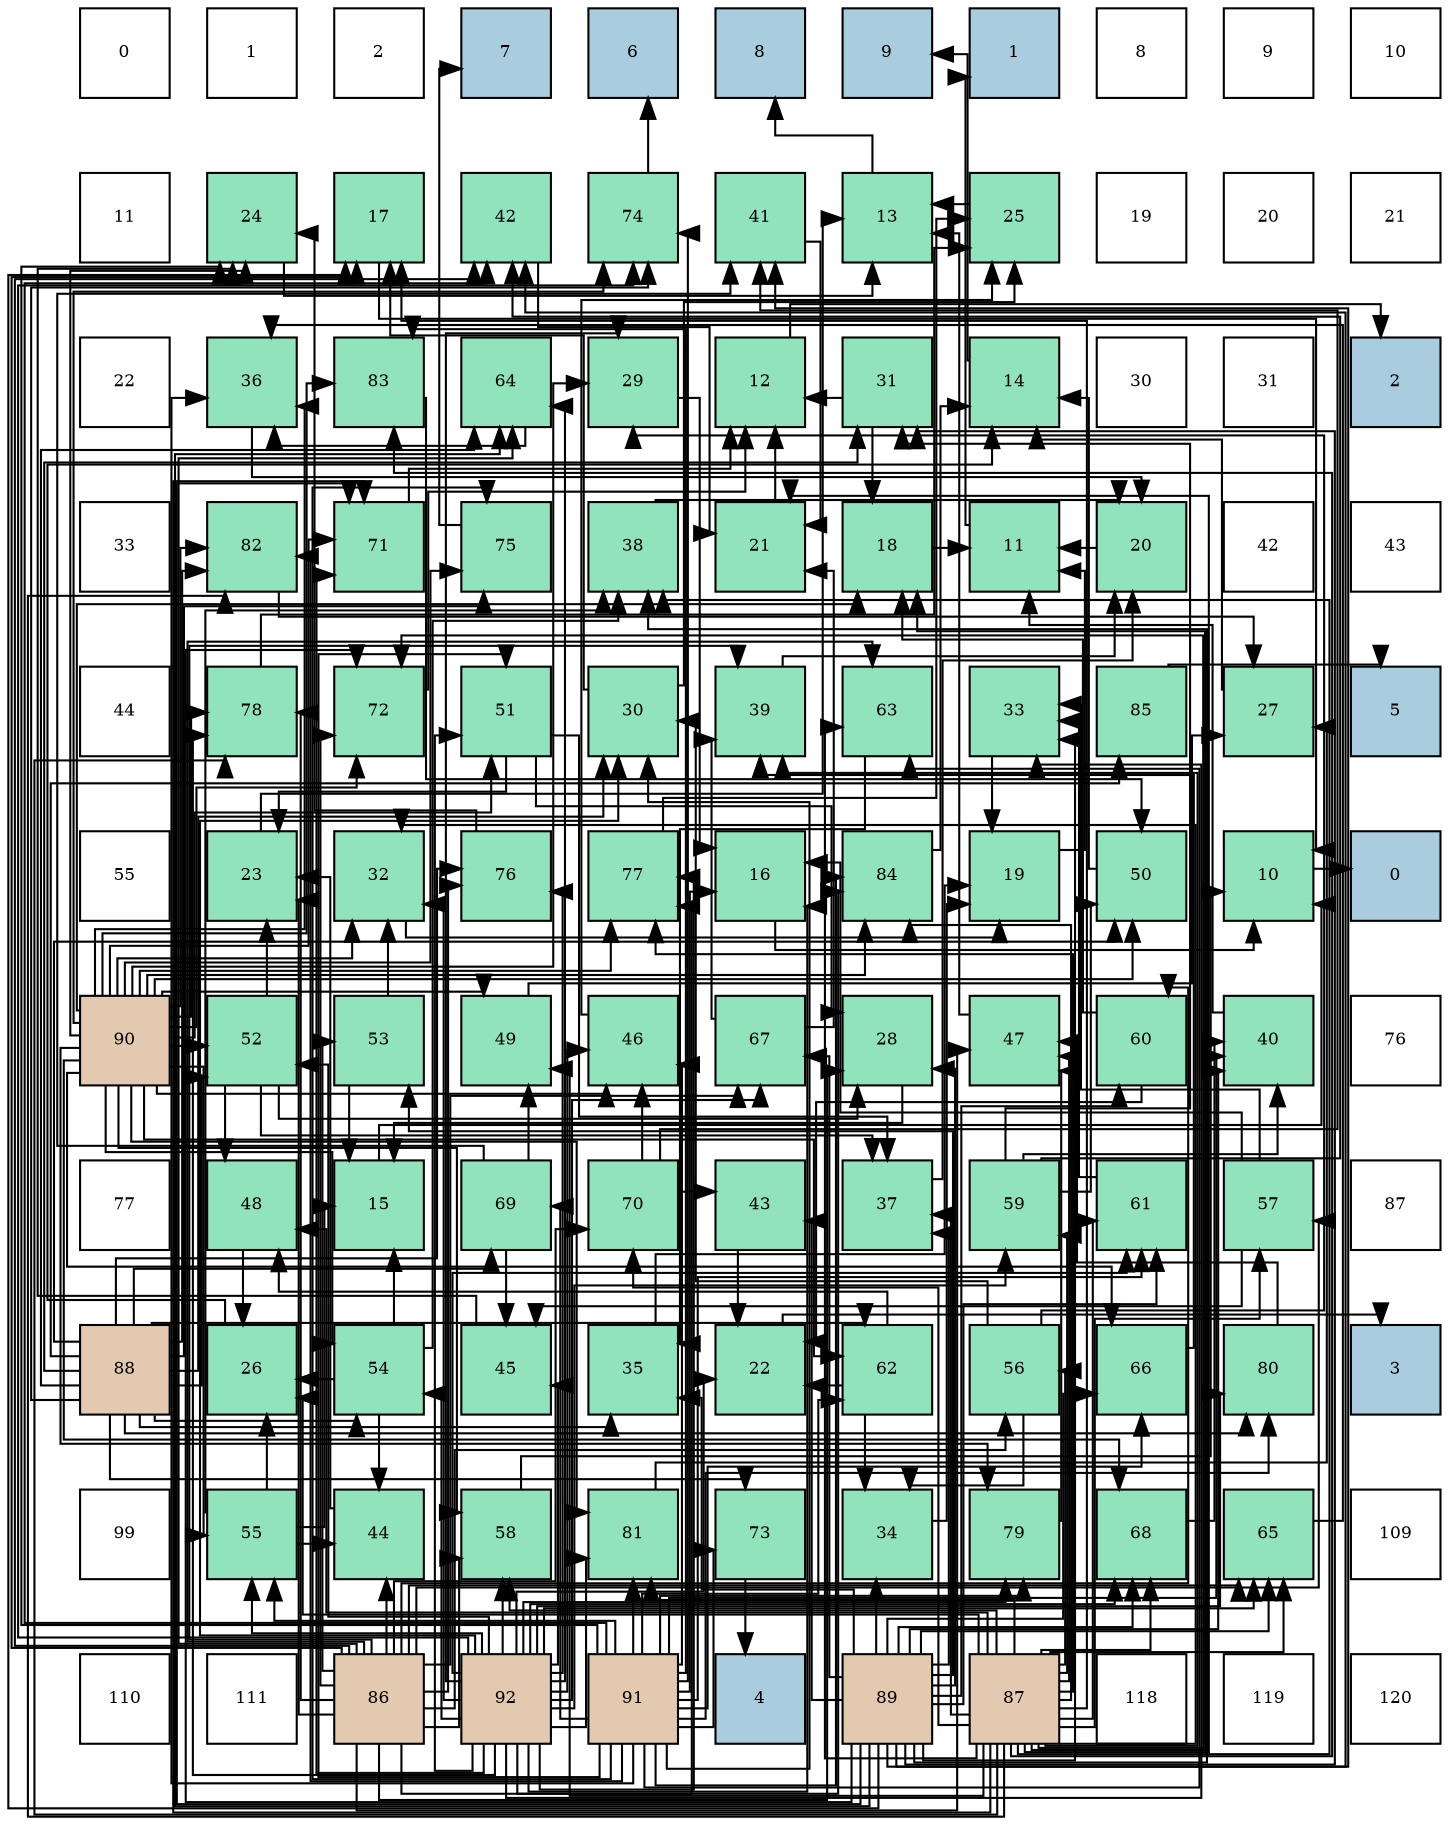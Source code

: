 digraph layout{
 rankdir=TB;
 splines=ortho;
 node [style=filled shape=square fixedsize=true width=0.6];
0[label="0", fontsize=8, fillcolor="#ffffff"];
1[label="1", fontsize=8, fillcolor="#ffffff"];
2[label="2", fontsize=8, fillcolor="#ffffff"];
3[label="7", fontsize=8, fillcolor="#a9ccde"];
4[label="6", fontsize=8, fillcolor="#a9ccde"];
5[label="8", fontsize=8, fillcolor="#a9ccde"];
6[label="9", fontsize=8, fillcolor="#a9ccde"];
7[label="1", fontsize=8, fillcolor="#a9ccde"];
8[label="8", fontsize=8, fillcolor="#ffffff"];
9[label="9", fontsize=8, fillcolor="#ffffff"];
10[label="10", fontsize=8, fillcolor="#ffffff"];
11[label="11", fontsize=8, fillcolor="#ffffff"];
12[label="24", fontsize=8, fillcolor="#91e3bb"];
13[label="17", fontsize=8, fillcolor="#91e3bb"];
14[label="42", fontsize=8, fillcolor="#91e3bb"];
15[label="74", fontsize=8, fillcolor="#91e3bb"];
16[label="41", fontsize=8, fillcolor="#91e3bb"];
17[label="13", fontsize=8, fillcolor="#91e3bb"];
18[label="25", fontsize=8, fillcolor="#91e3bb"];
19[label="19", fontsize=8, fillcolor="#ffffff"];
20[label="20", fontsize=8, fillcolor="#ffffff"];
21[label="21", fontsize=8, fillcolor="#ffffff"];
22[label="22", fontsize=8, fillcolor="#ffffff"];
23[label="36", fontsize=8, fillcolor="#91e3bb"];
24[label="83", fontsize=8, fillcolor="#91e3bb"];
25[label="64", fontsize=8, fillcolor="#91e3bb"];
26[label="29", fontsize=8, fillcolor="#91e3bb"];
27[label="12", fontsize=8, fillcolor="#91e3bb"];
28[label="31", fontsize=8, fillcolor="#91e3bb"];
29[label="14", fontsize=8, fillcolor="#91e3bb"];
30[label="30", fontsize=8, fillcolor="#ffffff"];
31[label="31", fontsize=8, fillcolor="#ffffff"];
32[label="2", fontsize=8, fillcolor="#a9ccde"];
33[label="33", fontsize=8, fillcolor="#ffffff"];
34[label="82", fontsize=8, fillcolor="#91e3bb"];
35[label="71", fontsize=8, fillcolor="#91e3bb"];
36[label="75", fontsize=8, fillcolor="#91e3bb"];
37[label="38", fontsize=8, fillcolor="#91e3bb"];
38[label="21", fontsize=8, fillcolor="#91e3bb"];
39[label="18", fontsize=8, fillcolor="#91e3bb"];
40[label="11", fontsize=8, fillcolor="#91e3bb"];
41[label="20", fontsize=8, fillcolor="#91e3bb"];
42[label="42", fontsize=8, fillcolor="#ffffff"];
43[label="43", fontsize=8, fillcolor="#ffffff"];
44[label="44", fontsize=8, fillcolor="#ffffff"];
45[label="78", fontsize=8, fillcolor="#91e3bb"];
46[label="72", fontsize=8, fillcolor="#91e3bb"];
47[label="51", fontsize=8, fillcolor="#91e3bb"];
48[label="30", fontsize=8, fillcolor="#91e3bb"];
49[label="39", fontsize=8, fillcolor="#91e3bb"];
50[label="63", fontsize=8, fillcolor="#91e3bb"];
51[label="33", fontsize=8, fillcolor="#91e3bb"];
52[label="85", fontsize=8, fillcolor="#91e3bb"];
53[label="27", fontsize=8, fillcolor="#91e3bb"];
54[label="5", fontsize=8, fillcolor="#a9ccde"];
55[label="55", fontsize=8, fillcolor="#ffffff"];
56[label="23", fontsize=8, fillcolor="#91e3bb"];
57[label="32", fontsize=8, fillcolor="#91e3bb"];
58[label="76", fontsize=8, fillcolor="#91e3bb"];
59[label="77", fontsize=8, fillcolor="#91e3bb"];
60[label="16", fontsize=8, fillcolor="#91e3bb"];
61[label="84", fontsize=8, fillcolor="#91e3bb"];
62[label="19", fontsize=8, fillcolor="#91e3bb"];
63[label="50", fontsize=8, fillcolor="#91e3bb"];
64[label="10", fontsize=8, fillcolor="#91e3bb"];
65[label="0", fontsize=8, fillcolor="#a9ccde"];
66[label="90", fontsize=8, fillcolor="#e3c9af"];
67[label="52", fontsize=8, fillcolor="#91e3bb"];
68[label="53", fontsize=8, fillcolor="#91e3bb"];
69[label="49", fontsize=8, fillcolor="#91e3bb"];
70[label="46", fontsize=8, fillcolor="#91e3bb"];
71[label="67", fontsize=8, fillcolor="#91e3bb"];
72[label="28", fontsize=8, fillcolor="#91e3bb"];
73[label="47", fontsize=8, fillcolor="#91e3bb"];
74[label="60", fontsize=8, fillcolor="#91e3bb"];
75[label="40", fontsize=8, fillcolor="#91e3bb"];
76[label="76", fontsize=8, fillcolor="#ffffff"];
77[label="77", fontsize=8, fillcolor="#ffffff"];
78[label="48", fontsize=8, fillcolor="#91e3bb"];
79[label="15", fontsize=8, fillcolor="#91e3bb"];
80[label="69", fontsize=8, fillcolor="#91e3bb"];
81[label="70", fontsize=8, fillcolor="#91e3bb"];
82[label="43", fontsize=8, fillcolor="#91e3bb"];
83[label="37", fontsize=8, fillcolor="#91e3bb"];
84[label="59", fontsize=8, fillcolor="#91e3bb"];
85[label="61", fontsize=8, fillcolor="#91e3bb"];
86[label="57", fontsize=8, fillcolor="#91e3bb"];
87[label="87", fontsize=8, fillcolor="#ffffff"];
88[label="88", fontsize=8, fillcolor="#e3c9af"];
89[label="26", fontsize=8, fillcolor="#91e3bb"];
90[label="54", fontsize=8, fillcolor="#91e3bb"];
91[label="45", fontsize=8, fillcolor="#91e3bb"];
92[label="35", fontsize=8, fillcolor="#91e3bb"];
93[label="22", fontsize=8, fillcolor="#91e3bb"];
94[label="62", fontsize=8, fillcolor="#91e3bb"];
95[label="56", fontsize=8, fillcolor="#91e3bb"];
96[label="66", fontsize=8, fillcolor="#91e3bb"];
97[label="80", fontsize=8, fillcolor="#91e3bb"];
98[label="3", fontsize=8, fillcolor="#a9ccde"];
99[label="99", fontsize=8, fillcolor="#ffffff"];
100[label="55", fontsize=8, fillcolor="#91e3bb"];
101[label="44", fontsize=8, fillcolor="#91e3bb"];
102[label="58", fontsize=8, fillcolor="#91e3bb"];
103[label="81", fontsize=8, fillcolor="#91e3bb"];
104[label="73", fontsize=8, fillcolor="#91e3bb"];
105[label="34", fontsize=8, fillcolor="#91e3bb"];
106[label="79", fontsize=8, fillcolor="#91e3bb"];
107[label="68", fontsize=8, fillcolor="#91e3bb"];
108[label="65", fontsize=8, fillcolor="#91e3bb"];
109[label="109", fontsize=8, fillcolor="#ffffff"];
110[label="110", fontsize=8, fillcolor="#ffffff"];
111[label="111", fontsize=8, fillcolor="#ffffff"];
112[label="86", fontsize=8, fillcolor="#e3c9af"];
113[label="92", fontsize=8, fillcolor="#e3c9af"];
114[label="91", fontsize=8, fillcolor="#e3c9af"];
115[label="4", fontsize=8, fillcolor="#a9ccde"];
116[label="89", fontsize=8, fillcolor="#e3c9af"];
117[label="87", fontsize=8, fillcolor="#e3c9af"];
118[label="118", fontsize=8, fillcolor="#ffffff"];
119[label="119", fontsize=8, fillcolor="#ffffff"];
120[label="120", fontsize=8, fillcolor="#ffffff"];
edge [constraint=false, style=vis];64 -> 65;
40 -> 7;
27 -> 32;
17 -> 5;
29 -> 6;
79 -> 64;
60 -> 64;
13 -> 64;
39 -> 40;
62 -> 40;
41 -> 40;
38 -> 27;
93 -> 98;
56 -> 17;
12 -> 17;
18 -> 17;
89 -> 29;
53 -> 29;
72 -> 79;
26 -> 60;
48 -> 13;
48 -> 18;
28 -> 27;
28 -> 39;
57 -> 62;
51 -> 62;
105 -> 62;
92 -> 62;
23 -> 41;
83 -> 41;
37 -> 41;
49 -> 41;
75 -> 40;
16 -> 38;
14 -> 38;
82 -> 93;
101 -> 56;
91 -> 12;
70 -> 18;
73 -> 17;
78 -> 89;
69 -> 53;
63 -> 29;
47 -> 56;
47 -> 72;
47 -> 83;
67 -> 56;
67 -> 72;
67 -> 83;
67 -> 78;
68 -> 79;
68 -> 57;
90 -> 79;
90 -> 89;
90 -> 37;
90 -> 101;
100 -> 79;
100 -> 89;
100 -> 37;
100 -> 101;
95 -> 26;
95 -> 48;
95 -> 105;
86 -> 60;
86 -> 51;
86 -> 91;
102 -> 64;
84 -> 28;
84 -> 75;
84 -> 14;
84 -> 63;
74 -> 39;
74 -> 93;
85 -> 51;
94 -> 93;
94 -> 105;
94 -> 78;
50 -> 92;
25 -> 23;
108 -> 23;
96 -> 49;
71 -> 38;
71 -> 49;
107 -> 75;
80 -> 16;
80 -> 91;
80 -> 69;
81 -> 16;
81 -> 82;
81 -> 70;
35 -> 27;
46 -> 27;
104 -> 115;
15 -> 4;
36 -> 3;
58 -> 12;
59 -> 18;
45 -> 18;
106 -> 73;
97 -> 73;
103 -> 53;
34 -> 53;
24 -> 63;
61 -> 29;
52 -> 54;
112 -> 13;
112 -> 56;
112 -> 72;
112 -> 49;
112 -> 14;
112 -> 101;
112 -> 73;
112 -> 68;
112 -> 95;
112 -> 86;
112 -> 102;
112 -> 74;
112 -> 50;
112 -> 25;
112 -> 108;
112 -> 71;
112 -> 81;
112 -> 46;
112 -> 58;
112 -> 59;
112 -> 45;
117 -> 13;
117 -> 39;
117 -> 38;
117 -> 89;
117 -> 57;
117 -> 83;
117 -> 37;
117 -> 49;
117 -> 73;
117 -> 78;
117 -> 69;
117 -> 95;
117 -> 86;
117 -> 102;
117 -> 84;
117 -> 85;
117 -> 50;
117 -> 108;
117 -> 107;
117 -> 81;
117 -> 35;
117 -> 46;
117 -> 59;
117 -> 45;
117 -> 103;
117 -> 34;
117 -> 24;
117 -> 61;
88 -> 48;
88 -> 28;
88 -> 92;
88 -> 63;
88 -> 67;
88 -> 90;
88 -> 94;
88 -> 25;
88 -> 80;
88 -> 104;
88 -> 15;
88 -> 36;
88 -> 58;
88 -> 97;
88 -> 34;
88 -> 52;
116 -> 13;
116 -> 72;
116 -> 28;
116 -> 51;
116 -> 105;
116 -> 92;
116 -> 83;
116 -> 37;
116 -> 75;
116 -> 16;
116 -> 14;
116 -> 82;
116 -> 68;
116 -> 74;
116 -> 85;
116 -> 25;
116 -> 108;
116 -> 96;
116 -> 71;
116 -> 107;
116 -> 35;
116 -> 46;
66 -> 39;
66 -> 12;
66 -> 26;
66 -> 57;
66 -> 23;
66 -> 70;
66 -> 69;
66 -> 63;
66 -> 47;
66 -> 67;
66 -> 90;
66 -> 100;
66 -> 102;
66 -> 94;
66 -> 96;
66 -> 107;
66 -> 35;
66 -> 46;
66 -> 15;
66 -> 36;
66 -> 59;
66 -> 45;
66 -> 106;
66 -> 103;
66 -> 34;
66 -> 24;
66 -> 61;
114 -> 60;
114 -> 12;
114 -> 48;
114 -> 23;
114 -> 75;
114 -> 14;
114 -> 70;
114 -> 47;
114 -> 100;
114 -> 85;
114 -> 94;
114 -> 50;
114 -> 96;
114 -> 80;
114 -> 104;
114 -> 15;
114 -> 36;
114 -> 106;
114 -> 97;
114 -> 103;
114 -> 34;
114 -> 24;
114 -> 61;
113 -> 60;
113 -> 93;
113 -> 26;
113 -> 48;
113 -> 57;
113 -> 51;
113 -> 91;
113 -> 70;
113 -> 47;
113 -> 67;
113 -> 90;
113 -> 100;
113 -> 102;
113 -> 84;
113 -> 85;
113 -> 25;
113 -> 108;
113 -> 71;
113 -> 107;
113 -> 35;
113 -> 15;
113 -> 58;
113 -> 59;
113 -> 45;
113 -> 106;
113 -> 97;
113 -> 103;
113 -> 61;
edge [constraint=true, style=invis];
0 -> 11 -> 22 -> 33 -> 44 -> 55 -> 66 -> 77 -> 88 -> 99 -> 110;
1 -> 12 -> 23 -> 34 -> 45 -> 56 -> 67 -> 78 -> 89 -> 100 -> 111;
2 -> 13 -> 24 -> 35 -> 46 -> 57 -> 68 -> 79 -> 90 -> 101 -> 112;
3 -> 14 -> 25 -> 36 -> 47 -> 58 -> 69 -> 80 -> 91 -> 102 -> 113;
4 -> 15 -> 26 -> 37 -> 48 -> 59 -> 70 -> 81 -> 92 -> 103 -> 114;
5 -> 16 -> 27 -> 38 -> 49 -> 60 -> 71 -> 82 -> 93 -> 104 -> 115;
6 -> 17 -> 28 -> 39 -> 50 -> 61 -> 72 -> 83 -> 94 -> 105 -> 116;
7 -> 18 -> 29 -> 40 -> 51 -> 62 -> 73 -> 84 -> 95 -> 106 -> 117;
8 -> 19 -> 30 -> 41 -> 52 -> 63 -> 74 -> 85 -> 96 -> 107 -> 118;
9 -> 20 -> 31 -> 42 -> 53 -> 64 -> 75 -> 86 -> 97 -> 108 -> 119;
10 -> 21 -> 32 -> 43 -> 54 -> 65 -> 76 -> 87 -> 98 -> 109 -> 120;
rank = same {0 -> 1 -> 2 -> 3 -> 4 -> 5 -> 6 -> 7 -> 8 -> 9 -> 10};
rank = same {11 -> 12 -> 13 -> 14 -> 15 -> 16 -> 17 -> 18 -> 19 -> 20 -> 21};
rank = same {22 -> 23 -> 24 -> 25 -> 26 -> 27 -> 28 -> 29 -> 30 -> 31 -> 32};
rank = same {33 -> 34 -> 35 -> 36 -> 37 -> 38 -> 39 -> 40 -> 41 -> 42 -> 43};
rank = same {44 -> 45 -> 46 -> 47 -> 48 -> 49 -> 50 -> 51 -> 52 -> 53 -> 54};
rank = same {55 -> 56 -> 57 -> 58 -> 59 -> 60 -> 61 -> 62 -> 63 -> 64 -> 65};
rank = same {66 -> 67 -> 68 -> 69 -> 70 -> 71 -> 72 -> 73 -> 74 -> 75 -> 76};
rank = same {77 -> 78 -> 79 -> 80 -> 81 -> 82 -> 83 -> 84 -> 85 -> 86 -> 87};
rank = same {88 -> 89 -> 90 -> 91 -> 92 -> 93 -> 94 -> 95 -> 96 -> 97 -> 98};
rank = same {99 -> 100 -> 101 -> 102 -> 103 -> 104 -> 105 -> 106 -> 107 -> 108 -> 109};
rank = same {110 -> 111 -> 112 -> 113 -> 114 -> 115 -> 116 -> 117 -> 118 -> 119 -> 120};
}